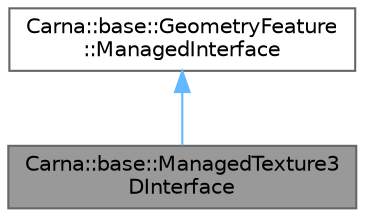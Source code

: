 digraph "Carna::base::ManagedTexture3DInterface"
{
 // LATEX_PDF_SIZE
  bgcolor="transparent";
  edge [fontname=Helvetica,fontsize=10,labelfontname=Helvetica,labelfontsize=10];
  node [fontname=Helvetica,fontsize=10,shape=box,height=0.2,width=0.4];
  Node1 [id="Node000001",label="Carna::base::ManagedTexture3\lDInterface",height=0.2,width=0.4,color="gray40", fillcolor="grey60", style="filled", fontcolor="black",tooltip="Interfaces the Texture<3> that a ManagedTexture3D represents."];
  Node2 -> Node1 [id="edge1_Node000001_Node000002",dir="back",color="steelblue1",style="solid",tooltip=" "];
  Node2 [id="Node000002",label="Carna::base::GeometryFeature\l::ManagedInterface",height=0.2,width=0.4,color="gray40", fillcolor="white", style="filled",URL="$classCarna_1_1base_1_1GeometryFeature_1_1ManagedInterface.html",tooltip="Represents an acquisition of the video resources from a particular GeometryFeature...."];
}
